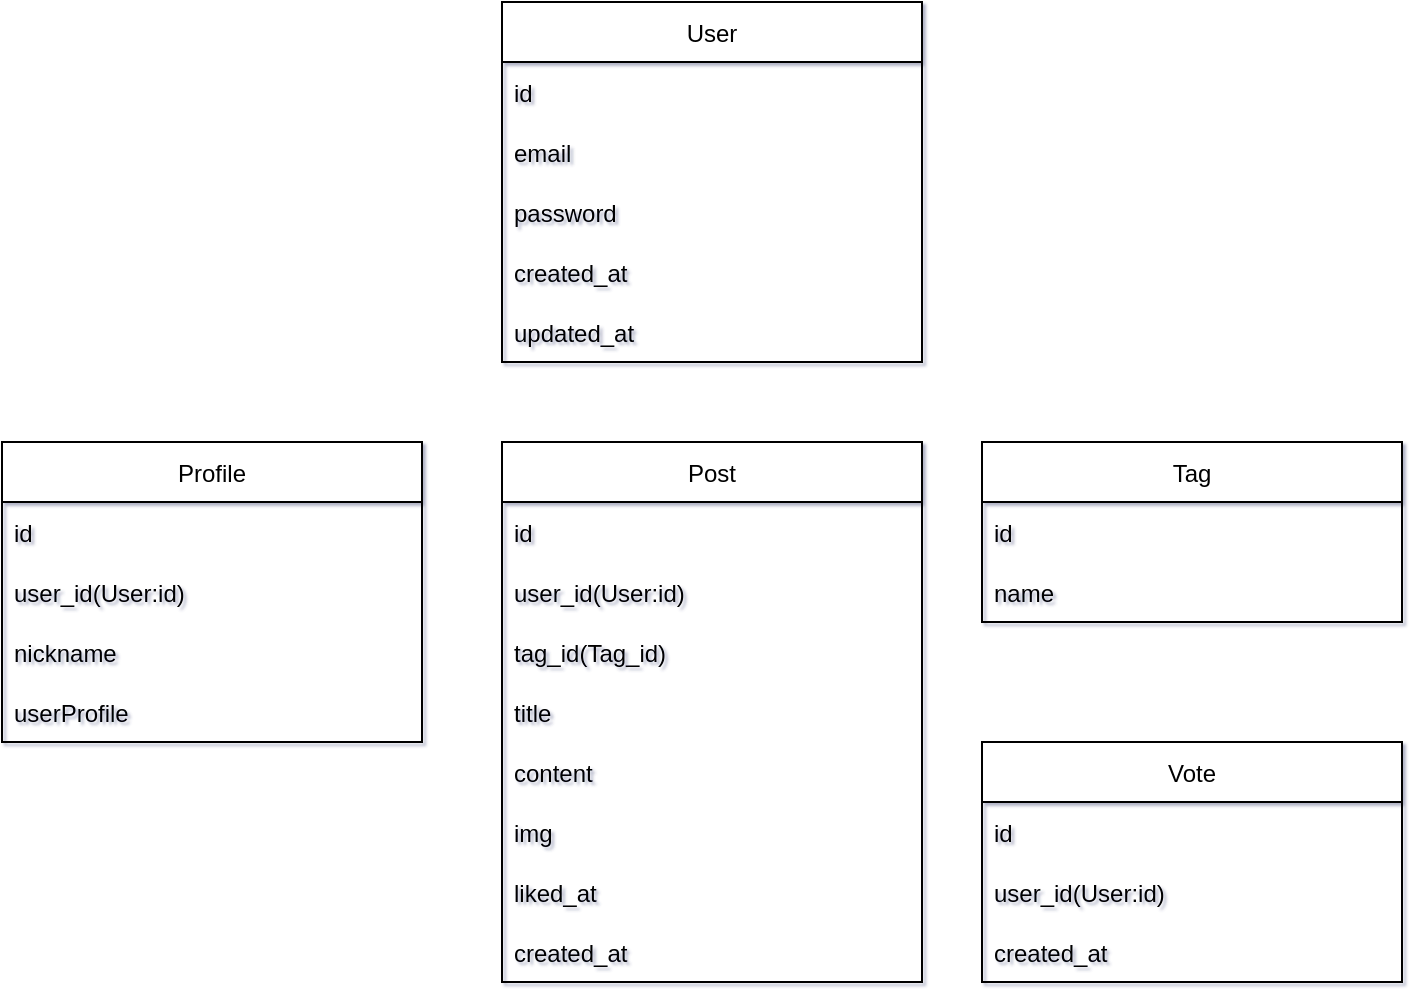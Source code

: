 <mxfile>
    <diagram id="GzuIjrEkDJWrvCZJb9cG" name="ページ1">
        <mxGraphModel dx="883" dy="188" grid="1" gridSize="10" guides="1" tooltips="1" connect="1" arrows="1" fold="1" page="1" pageScale="1" pageWidth="827" pageHeight="1169" math="0" shadow="1">
            <root>
                <mxCell id="0"/>
                <mxCell id="1" parent="0"/>
                <mxCell id="2" value="User" style="swimlane;fontStyle=0;childLayout=stackLayout;horizontal=1;startSize=30;horizontalStack=0;resizeParent=1;resizeParentMax=0;resizeLast=0;collapsible=1;marginBottom=0;" parent="1" vertex="1">
                    <mxGeometry x="120" y="60" width="210" height="180" as="geometry">
                        <mxRectangle x="190" y="400" width="60" height="30" as="alternateBounds"/>
                    </mxGeometry>
                </mxCell>
                <mxCell id="3" value="id" style="text;strokeColor=none;fillColor=none;align=left;verticalAlign=middle;spacingLeft=4;spacingRight=4;overflow=hidden;points=[[0,0.5],[1,0.5]];portConstraint=eastwest;rotatable=0;" parent="2" vertex="1">
                    <mxGeometry y="30" width="210" height="30" as="geometry"/>
                </mxCell>
                <mxCell id="4" value="email" style="text;strokeColor=none;fillColor=none;align=left;verticalAlign=middle;spacingLeft=4;spacingRight=4;overflow=hidden;points=[[0,0.5],[1,0.5]];portConstraint=eastwest;rotatable=0;" parent="2" vertex="1">
                    <mxGeometry y="60" width="210" height="30" as="geometry"/>
                </mxCell>
                <mxCell id="5" value="password" style="text;strokeColor=none;fillColor=none;align=left;verticalAlign=middle;spacingLeft=4;spacingRight=4;overflow=hidden;points=[[0,0.5],[1,0.5]];portConstraint=eastwest;rotatable=0;" parent="2" vertex="1">
                    <mxGeometry y="90" width="210" height="30" as="geometry"/>
                </mxCell>
                <mxCell id="HL5Ro-7qbsB9v1qRCyTr-10" value="created_at" style="text;strokeColor=none;fillColor=none;align=left;verticalAlign=middle;spacingLeft=4;spacingRight=4;overflow=hidden;points=[[0,0.5],[1,0.5]];portConstraint=eastwest;rotatable=0;" parent="2" vertex="1">
                    <mxGeometry y="120" width="210" height="30" as="geometry"/>
                </mxCell>
                <mxCell id="HL5Ro-7qbsB9v1qRCyTr-11" value="updated_at" style="text;strokeColor=none;fillColor=none;align=left;verticalAlign=middle;spacingLeft=4;spacingRight=4;overflow=hidden;points=[[0,0.5],[1,0.5]];portConstraint=eastwest;rotatable=0;" parent="2" vertex="1">
                    <mxGeometry y="150" width="210" height="30" as="geometry"/>
                </mxCell>
                <mxCell id="7" value="Profile" style="swimlane;fontStyle=0;childLayout=stackLayout;horizontal=1;startSize=30;horizontalStack=0;resizeParent=1;resizeParentMax=0;resizeLast=0;collapsible=1;marginBottom=0;" parent="1" vertex="1">
                    <mxGeometry x="-130" y="280" width="210" height="150" as="geometry"/>
                </mxCell>
                <mxCell id="8" value="id" style="text;strokeColor=none;fillColor=none;align=left;verticalAlign=middle;spacingLeft=4;spacingRight=4;overflow=hidden;points=[[0,0.5],[1,0.5]];portConstraint=eastwest;rotatable=0;" parent="7" vertex="1">
                    <mxGeometry y="30" width="210" height="30" as="geometry"/>
                </mxCell>
                <mxCell id="11" value="user_id(User:id)" style="text;strokeColor=none;fillColor=none;align=left;verticalAlign=middle;spacingLeft=4;spacingRight=4;overflow=hidden;points=[[0,0.5],[1,0.5]];portConstraint=eastwest;rotatable=0;" parent="7" vertex="1">
                    <mxGeometry y="60" width="210" height="30" as="geometry"/>
                </mxCell>
                <mxCell id="9" value="nickname" style="text;strokeColor=none;fillColor=none;align=left;verticalAlign=middle;spacingLeft=4;spacingRight=4;overflow=hidden;points=[[0,0.5],[1,0.5]];portConstraint=eastwest;rotatable=0;" parent="7" vertex="1">
                    <mxGeometry y="90" width="210" height="30" as="geometry"/>
                </mxCell>
                <mxCell id="10" value="userProfile" style="text;strokeColor=none;fillColor=none;align=left;verticalAlign=middle;spacingLeft=4;spacingRight=4;overflow=hidden;points=[[0,0.5],[1,0.5]];portConstraint=eastwest;rotatable=0;" parent="7" vertex="1">
                    <mxGeometry y="120" width="210" height="30" as="geometry"/>
                </mxCell>
                <mxCell id="HL5Ro-7qbsB9v1qRCyTr-12" value="Post" style="swimlane;fontStyle=0;childLayout=stackLayout;horizontal=1;startSize=30;horizontalStack=0;resizeParent=1;resizeParentMax=0;resizeLast=0;collapsible=1;marginBottom=0;" parent="1" vertex="1">
                    <mxGeometry x="120" y="280" width="210" height="270" as="geometry">
                        <mxRectangle x="190" y="400" width="60" height="30" as="alternateBounds"/>
                    </mxGeometry>
                </mxCell>
                <mxCell id="HL5Ro-7qbsB9v1qRCyTr-13" value="id" style="text;strokeColor=none;fillColor=none;align=left;verticalAlign=middle;spacingLeft=4;spacingRight=4;overflow=hidden;points=[[0,0.5],[1,0.5]];portConstraint=eastwest;rotatable=0;" parent="HL5Ro-7qbsB9v1qRCyTr-12" vertex="1">
                    <mxGeometry y="30" width="210" height="30" as="geometry"/>
                </mxCell>
                <mxCell id="12" value="user_id(User:id)" style="text;strokeColor=none;fillColor=none;align=left;verticalAlign=middle;spacingLeft=4;spacingRight=4;overflow=hidden;points=[[0,0.5],[1,0.5]];portConstraint=eastwest;rotatable=0;" parent="HL5Ro-7qbsB9v1qRCyTr-12" vertex="1">
                    <mxGeometry y="60" width="210" height="30" as="geometry"/>
                </mxCell>
                <mxCell id="13" value="tag_id(Tag_id)" style="text;strokeColor=none;fillColor=none;align=left;verticalAlign=middle;spacingLeft=4;spacingRight=4;overflow=hidden;points=[[0,0.5],[1,0.5]];portConstraint=eastwest;rotatable=0;" parent="HL5Ro-7qbsB9v1qRCyTr-12" vertex="1">
                    <mxGeometry y="90" width="210" height="30" as="geometry"/>
                </mxCell>
                <mxCell id="HL5Ro-7qbsB9v1qRCyTr-14" value="title" style="text;strokeColor=none;fillColor=none;align=left;verticalAlign=middle;spacingLeft=4;spacingRight=4;overflow=hidden;points=[[0,0.5],[1,0.5]];portConstraint=eastwest;rotatable=0;" parent="HL5Ro-7qbsB9v1qRCyTr-12" vertex="1">
                    <mxGeometry y="120" width="210" height="30" as="geometry"/>
                </mxCell>
                <mxCell id="HL5Ro-7qbsB9v1qRCyTr-15" value="content" style="text;strokeColor=none;fillColor=none;align=left;verticalAlign=middle;spacingLeft=4;spacingRight=4;overflow=hidden;points=[[0,0.5],[1,0.5]];portConstraint=eastwest;rotatable=0;" parent="HL5Ro-7qbsB9v1qRCyTr-12" vertex="1">
                    <mxGeometry y="150" width="210" height="30" as="geometry"/>
                </mxCell>
                <mxCell id="HL5Ro-7qbsB9v1qRCyTr-16" value="img" style="text;strokeColor=none;fillColor=none;align=left;verticalAlign=middle;spacingLeft=4;spacingRight=4;overflow=hidden;points=[[0,0.5],[1,0.5]];portConstraint=eastwest;rotatable=0;" parent="HL5Ro-7qbsB9v1qRCyTr-12" vertex="1">
                    <mxGeometry y="180" width="210" height="30" as="geometry"/>
                </mxCell>
                <mxCell id="HL5Ro-7qbsB9v1qRCyTr-18" value="liked_at" style="text;strokeColor=none;fillColor=none;align=left;verticalAlign=middle;spacingLeft=4;spacingRight=4;overflow=hidden;points=[[0,0.5],[1,0.5]];portConstraint=eastwest;rotatable=0;" parent="HL5Ro-7qbsB9v1qRCyTr-12" vertex="1">
                    <mxGeometry y="210" width="210" height="30" as="geometry"/>
                </mxCell>
                <mxCell id="HL5Ro-7qbsB9v1qRCyTr-17" value="created_at" style="text;strokeColor=none;fillColor=none;align=left;verticalAlign=middle;spacingLeft=4;spacingRight=4;overflow=hidden;points=[[0,0.5],[1,0.5]];portConstraint=eastwest;rotatable=0;" parent="HL5Ro-7qbsB9v1qRCyTr-12" vertex="1">
                    <mxGeometry y="240" width="210" height="30" as="geometry"/>
                </mxCell>
                <mxCell id="HL5Ro-7qbsB9v1qRCyTr-26" value="Vote" style="swimlane;fontStyle=0;childLayout=stackLayout;horizontal=1;startSize=30;horizontalStack=0;resizeParent=1;resizeParentMax=0;resizeLast=0;collapsible=1;marginBottom=0;" parent="1" vertex="1">
                    <mxGeometry x="360" y="430" width="210" height="120" as="geometry">
                        <mxRectangle x="190" y="400" width="60" height="30" as="alternateBounds"/>
                    </mxGeometry>
                </mxCell>
                <mxCell id="HL5Ro-7qbsB9v1qRCyTr-27" value="id" style="text;strokeColor=none;fillColor=none;align=left;verticalAlign=middle;spacingLeft=4;spacingRight=4;overflow=hidden;points=[[0,0.5],[1,0.5]];portConstraint=eastwest;rotatable=0;" parent="HL5Ro-7qbsB9v1qRCyTr-26" vertex="1">
                    <mxGeometry y="30" width="210" height="30" as="geometry"/>
                </mxCell>
                <mxCell id="HL5Ro-7qbsB9v1qRCyTr-28" value="user_id(User:id)" style="text;strokeColor=none;fillColor=none;align=left;verticalAlign=middle;spacingLeft=4;spacingRight=4;overflow=hidden;points=[[0,0.5],[1,0.5]];portConstraint=eastwest;rotatable=0;" parent="HL5Ro-7qbsB9v1qRCyTr-26" vertex="1">
                    <mxGeometry y="60" width="210" height="30" as="geometry"/>
                </mxCell>
                <mxCell id="HL5Ro-7qbsB9v1qRCyTr-29" value="created_at" style="text;strokeColor=none;fillColor=none;align=left;verticalAlign=middle;spacingLeft=4;spacingRight=4;overflow=hidden;points=[[0,0.5],[1,0.5]];portConstraint=eastwest;rotatable=0;" parent="HL5Ro-7qbsB9v1qRCyTr-26" vertex="1">
                    <mxGeometry y="90" width="210" height="30" as="geometry"/>
                </mxCell>
                <mxCell id="HL5Ro-7qbsB9v1qRCyTr-31" value="Tag" style="swimlane;fontStyle=0;childLayout=stackLayout;horizontal=1;startSize=30;horizontalStack=0;resizeParent=1;resizeParentMax=0;resizeLast=0;collapsible=1;marginBottom=0;" parent="1" vertex="1">
                    <mxGeometry x="360" y="280" width="210" height="90" as="geometry">
                        <mxRectangle x="190" y="400" width="60" height="30" as="alternateBounds"/>
                    </mxGeometry>
                </mxCell>
                <mxCell id="HL5Ro-7qbsB9v1qRCyTr-32" value="id" style="text;strokeColor=none;fillColor=none;align=left;verticalAlign=middle;spacingLeft=4;spacingRight=4;overflow=hidden;points=[[0,0.5],[1,0.5]];portConstraint=eastwest;rotatable=0;" parent="HL5Ro-7qbsB9v1qRCyTr-31" vertex="1">
                    <mxGeometry y="30" width="210" height="30" as="geometry"/>
                </mxCell>
                <mxCell id="16" value="name" style="text;strokeColor=none;fillColor=none;align=left;verticalAlign=middle;spacingLeft=4;spacingRight=4;overflow=hidden;points=[[0,0.5],[1,0.5]];portConstraint=eastwest;rotatable=0;" parent="HL5Ro-7qbsB9v1qRCyTr-31" vertex="1">
                    <mxGeometry y="60" width="210" height="30" as="geometry"/>
                </mxCell>
            </root>
        </mxGraphModel>
    </diagram>
</mxfile>